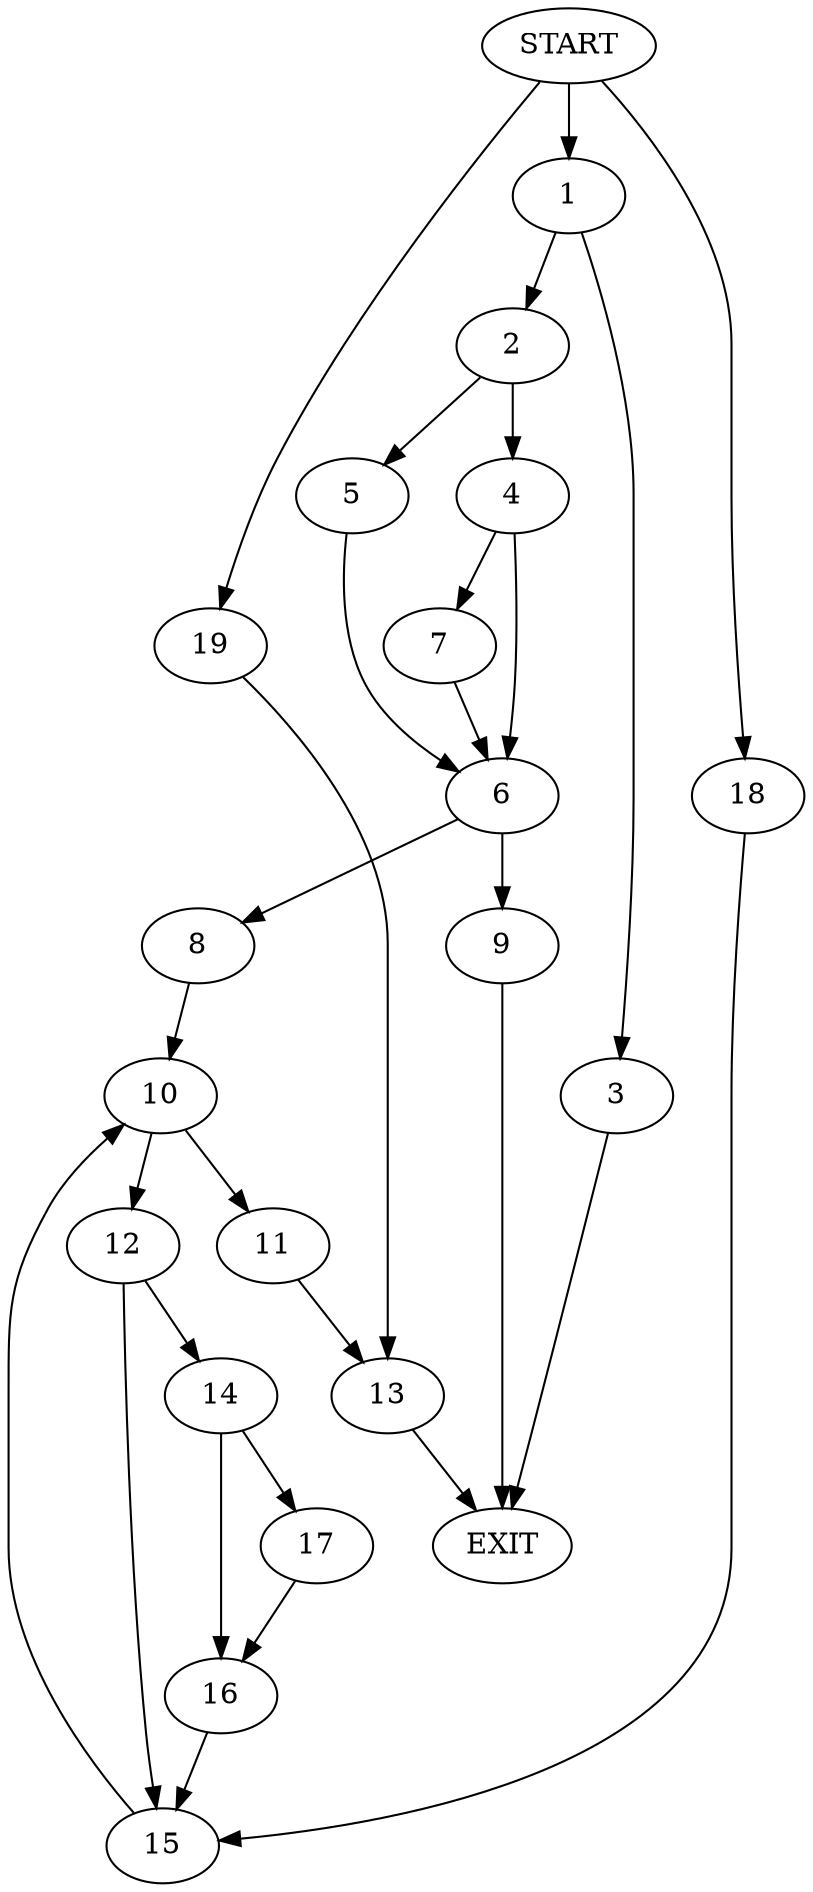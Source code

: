 digraph {
0 [label="START"]
20 [label="EXIT"]
0 -> 1
1 -> 2
1 -> 3
2 -> 4
2 -> 5
3 -> 20
5 -> 6
4 -> 7
4 -> 6
6 -> 8
6 -> 9
7 -> 6
8 -> 10
9 -> 20
10 -> 11
10 -> 12
11 -> 13
12 -> 14
12 -> 15
15 -> 10
14 -> 16
14 -> 17
16 -> 15
17 -> 16
0 -> 18
18 -> 15
13 -> 20
0 -> 19
19 -> 13
}
